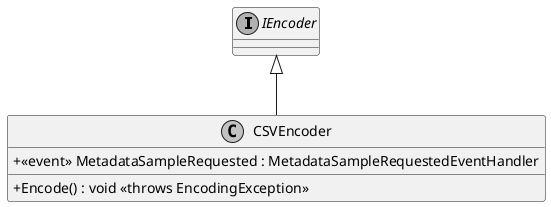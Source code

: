 @startuml
skinparam monochrome true
skinparam classAttributeIconSize 0

interface IEncoder

class CSVEncoder {
    + Encode() : void <<throws EncodingException>>
    + <<event>> MetadataSampleRequested : MetadataSampleRequestedEventHandler 
}

IEncoder <|-- CSVEncoder
@enduml
